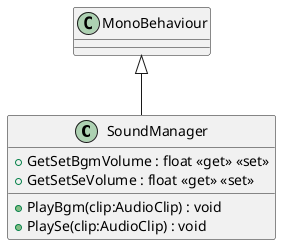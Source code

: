 @startuml
class SoundManager {
    + GetSetBgmVolume : float <<get>> <<set>>
    + GetSetSeVolume : float <<get>> <<set>>
    + PlayBgm(clip:AudioClip) : void
    + PlaySe(clip:AudioClip) : void
}
MonoBehaviour <|-- SoundManager
@enduml
